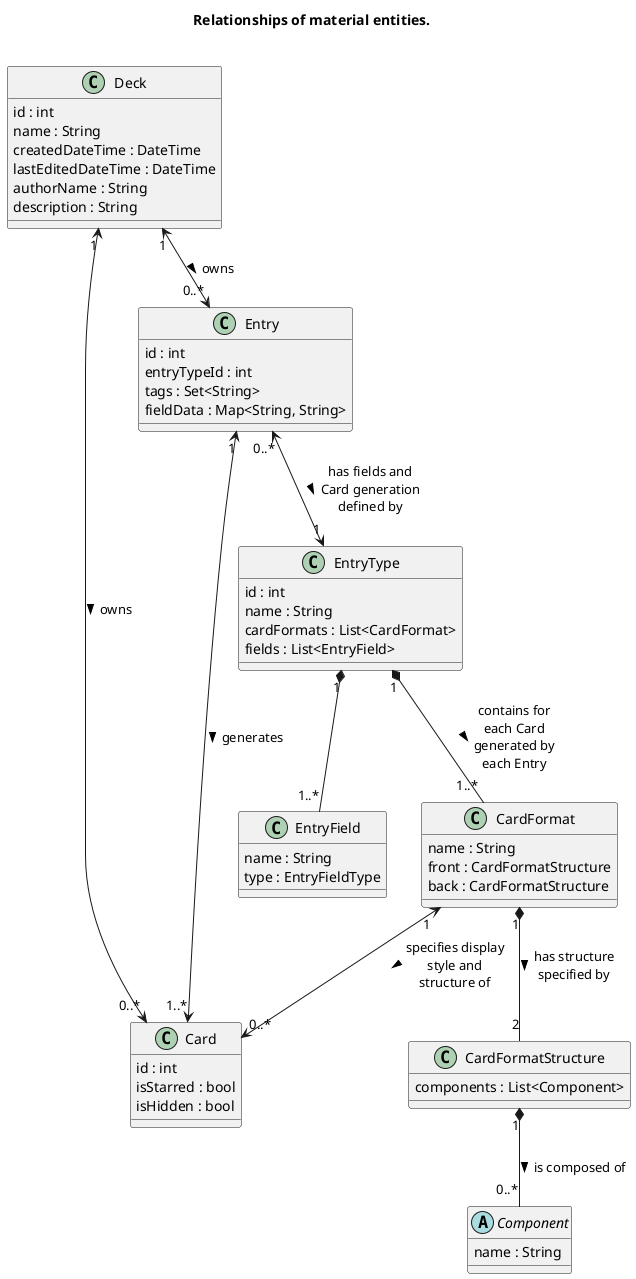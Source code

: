@startuml

skinparam maxMessageSize 100
skinparam shadowing false

title Relationships of material entities.\n

class Card {
	id : int
	isStarred : bool
	isHidden : bool
}
class Entry {
	id : int
	entryTypeId : int
	tags : Set<String>
	fieldData : Map<String, String>
}
class Deck {
	id : int
	name : String
	createdDateTime : DateTime
	lastEditedDateTime : DateTime
	authorName : String
	description : String
}

Deck "1" <--> "0..*" Entry : owns >
Entry "1" <--> "1..*" Card : generates >
Deck "1" <--> "0..*" Card : owns >

class EntryType {
	id : int
	name : String
	cardFormats : List<CardFormat>
	fields : List<EntryField>
}
class EntryField {
	name : String
	type : EntryFieldType
}
class CardFormat {
	name : String
	front : CardFormatStructure
	back : CardFormatStructure
}
class CardFormatStructure {
	components : List<Component>
}
abstract class Component {
	name : String
}

Entry "0..*" <--> "1" EntryType : has fields and Card generation defined by >
EntryType "1" *-- "1..*" CardFormat : contains for each Card generated by each Entry >
CardFormat "1" <--> "0..*" Card : specifies display style and structure of >
EntryType "1" *-- "1..*" EntryField
CardFormat "1" *-- "2" CardFormatStructure : has structure specified by >
CardFormatStructure "1" *-- "0..*" Component : is composed of >

@enduml